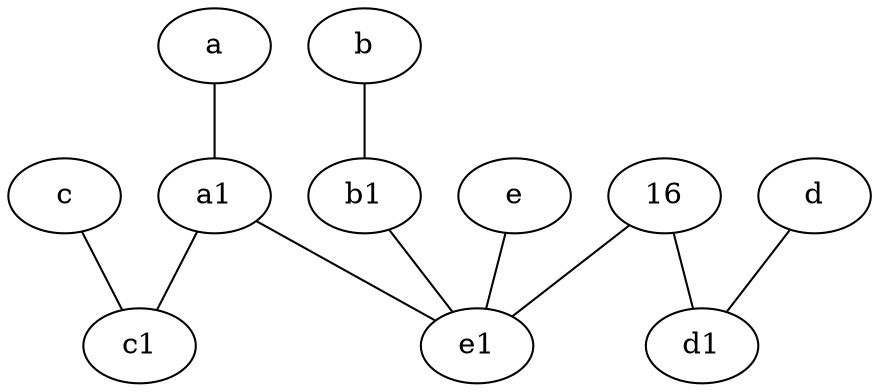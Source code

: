 graph {
	node [labelfontsize=50]
	a1 [labelfontsize=50 pos="8,3!"]
	c1 [labelfontsize=50 pos="4.5,3!"]
	d1 [labelfontsize=50 pos="3,5!"]
	16 [labelfontsize=50]
	e1 [labelfontsize=50 pos="7,7!"]
	b1 [labelfontsize=50 pos="9,4!"]
	e [labelfontsize=50 pos="7,9!"]
	c -- c1
	16 -- d1
	a1 -- e1
	b1 -- e1
	a1 -- c1
	b -- b1
	a -- a1
	d -- d1
	16 -- e1
	e -- e1
}
